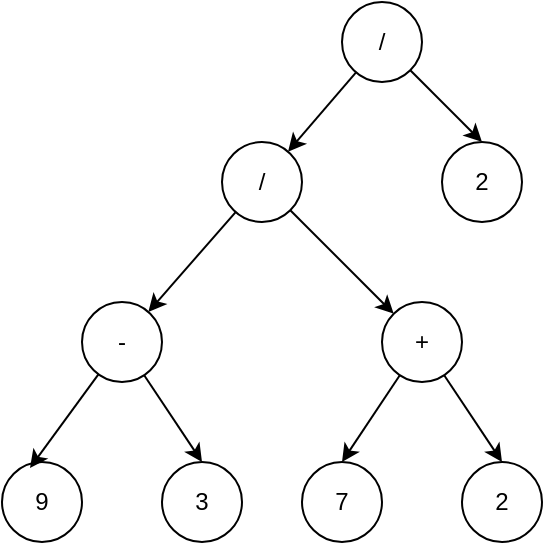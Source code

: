 <mxfile version="21.6.5" type="device" pages="2">
  <diagram id="Q77Vq_fwpKB0-enU4sBV" name="Page-1">
    <mxGraphModel dx="568" dy="1180" grid="1" gridSize="10" guides="1" tooltips="1" connect="1" arrows="1" fold="1" page="1" pageScale="1" pageWidth="1100" pageHeight="850" math="0" shadow="0">
      <root>
        <mxCell id="0" />
        <mxCell id="1" parent="0" />
        <mxCell id="7ATQZV82HZYzOnJSrdfy-6" value="2" style="ellipse;whiteSpace=wrap;html=1;aspect=fixed;" vertex="1" parent="1">
          <mxGeometry x="260" y="100" width="40" height="40" as="geometry" />
        </mxCell>
        <mxCell id="7ATQZV82HZYzOnJSrdfy-20" style="rounded=0;orthogonalLoop=1;jettySize=auto;html=1;" edge="1" parent="1" source="7ATQZV82HZYzOnJSrdfy-9" target="7ATQZV82HZYzOnJSrdfy-7">
          <mxGeometry relative="1" as="geometry" />
        </mxCell>
        <mxCell id="7ATQZV82HZYzOnJSrdfy-21" style="rounded=0;orthogonalLoop=1;jettySize=auto;html=1;" edge="1" parent="1" source="7ATQZV82HZYzOnJSrdfy-9" target="7ATQZV82HZYzOnJSrdfy-8">
          <mxGeometry relative="1" as="geometry" />
        </mxCell>
        <mxCell id="7ATQZV82HZYzOnJSrdfy-9" value="/" style="ellipse;whiteSpace=wrap;html=1;aspect=fixed;" vertex="1" parent="1">
          <mxGeometry x="150" y="100" width="40" height="40" as="geometry" />
        </mxCell>
        <mxCell id="7ATQZV82HZYzOnJSrdfy-22" style="rounded=0;orthogonalLoop=1;jettySize=auto;html=1;entryX=0.5;entryY=0;entryDx=0;entryDy=0;" edge="1" parent="1" source="7ATQZV82HZYzOnJSrdfy-10" target="7ATQZV82HZYzOnJSrdfy-6">
          <mxGeometry relative="1" as="geometry" />
        </mxCell>
        <mxCell id="7ATQZV82HZYzOnJSrdfy-23" style="rounded=0;orthogonalLoop=1;jettySize=auto;html=1;" edge="1" parent="1" source="7ATQZV82HZYzOnJSrdfy-10" target="7ATQZV82HZYzOnJSrdfy-9">
          <mxGeometry relative="1" as="geometry" />
        </mxCell>
        <mxCell id="7ATQZV82HZYzOnJSrdfy-10" value="/" style="ellipse;whiteSpace=wrap;html=1;aspect=fixed;" vertex="1" parent="1">
          <mxGeometry x="210" y="30" width="40" height="40" as="geometry" />
        </mxCell>
        <mxCell id="7ATQZV82HZYzOnJSrdfy-18" value="" style="group" vertex="1" connectable="0" parent="1">
          <mxGeometry x="40" y="180" width="120" height="120" as="geometry" />
        </mxCell>
        <mxCell id="7ATQZV82HZYzOnJSrdfy-2" value="9" style="ellipse;whiteSpace=wrap;html=1;aspect=fixed;" vertex="1" parent="7ATQZV82HZYzOnJSrdfy-18">
          <mxGeometry y="80" width="40" height="40" as="geometry" />
        </mxCell>
        <mxCell id="7ATQZV82HZYzOnJSrdfy-3" value="3" style="ellipse;whiteSpace=wrap;html=1;aspect=fixed;" vertex="1" parent="7ATQZV82HZYzOnJSrdfy-18">
          <mxGeometry x="80" y="80" width="40" height="40" as="geometry" />
        </mxCell>
        <mxCell id="7ATQZV82HZYzOnJSrdfy-14" style="rounded=0;orthogonalLoop=1;jettySize=auto;html=1;entryX=0.35;entryY=0.075;entryDx=0;entryDy=0;entryPerimeter=0;" edge="1" parent="7ATQZV82HZYzOnJSrdfy-18" source="7ATQZV82HZYzOnJSrdfy-7" target="7ATQZV82HZYzOnJSrdfy-2">
          <mxGeometry relative="1" as="geometry" />
        </mxCell>
        <mxCell id="7ATQZV82HZYzOnJSrdfy-15" style="rounded=0;orthogonalLoop=1;jettySize=auto;html=1;entryX=0.5;entryY=0;entryDx=0;entryDy=0;" edge="1" parent="7ATQZV82HZYzOnJSrdfy-18" source="7ATQZV82HZYzOnJSrdfy-7" target="7ATQZV82HZYzOnJSrdfy-3">
          <mxGeometry relative="1" as="geometry" />
        </mxCell>
        <mxCell id="7ATQZV82HZYzOnJSrdfy-7" value="-" style="ellipse;whiteSpace=wrap;html=1;aspect=fixed;" vertex="1" parent="7ATQZV82HZYzOnJSrdfy-18">
          <mxGeometry x="40" width="40" height="40" as="geometry" />
        </mxCell>
        <mxCell id="7ATQZV82HZYzOnJSrdfy-19" value="" style="group" vertex="1" connectable="0" parent="1">
          <mxGeometry x="190" y="180" width="120" height="120" as="geometry" />
        </mxCell>
        <mxCell id="7ATQZV82HZYzOnJSrdfy-4" value="7" style="ellipse;whiteSpace=wrap;html=1;aspect=fixed;" vertex="1" parent="7ATQZV82HZYzOnJSrdfy-19">
          <mxGeometry y="80" width="40" height="40" as="geometry" />
        </mxCell>
        <mxCell id="7ATQZV82HZYzOnJSrdfy-5" value="2" style="ellipse;whiteSpace=wrap;html=1;aspect=fixed;" vertex="1" parent="7ATQZV82HZYzOnJSrdfy-19">
          <mxGeometry x="80" y="80" width="40" height="40" as="geometry" />
        </mxCell>
        <mxCell id="7ATQZV82HZYzOnJSrdfy-16" style="rounded=0;orthogonalLoop=1;jettySize=auto;html=1;entryX=0.5;entryY=0;entryDx=0;entryDy=0;" edge="1" parent="7ATQZV82HZYzOnJSrdfy-19" source="7ATQZV82HZYzOnJSrdfy-8" target="7ATQZV82HZYzOnJSrdfy-4">
          <mxGeometry relative="1" as="geometry" />
        </mxCell>
        <mxCell id="7ATQZV82HZYzOnJSrdfy-17" style="rounded=0;orthogonalLoop=1;jettySize=auto;html=1;entryX=0.5;entryY=0;entryDx=0;entryDy=0;" edge="1" parent="7ATQZV82HZYzOnJSrdfy-19" source="7ATQZV82HZYzOnJSrdfy-8" target="7ATQZV82HZYzOnJSrdfy-5">
          <mxGeometry relative="1" as="geometry" />
        </mxCell>
        <mxCell id="7ATQZV82HZYzOnJSrdfy-8" value="+" style="ellipse;whiteSpace=wrap;html=1;aspect=fixed;" vertex="1" parent="7ATQZV82HZYzOnJSrdfy-19">
          <mxGeometry x="40" width="40" height="40" as="geometry" />
        </mxCell>
      </root>
    </mxGraphModel>
  </diagram>
  <diagram id="jjoLnDtyRWhYMjqXSmZZ" name="Page-2">
    <mxGraphModel dx="568" dy="1180" grid="1" gridSize="10" guides="1" tooltips="1" connect="1" arrows="1" fold="1" page="1" pageScale="1" pageWidth="1100" pageHeight="850" math="0" shadow="0">
      <root>
        <mxCell id="0" />
        <mxCell id="1" parent="0" />
        <mxCell id="x93zONP7rxvNsvSGyTJz-7" value="1" style="ellipse;whiteSpace=wrap;html=1;aspect=fixed;" vertex="1" parent="1">
          <mxGeometry x="160" y="360" width="40" height="40" as="geometry" />
        </mxCell>
        <mxCell id="x93zONP7rxvNsvSGyTJz-26" style="rounded=0;orthogonalLoop=1;jettySize=auto;html=1;entryX=0.5;entryY=0;entryDx=0;entryDy=0;" edge="1" parent="1" source="x93zONP7rxvNsvSGyTJz-20" target="x93zONP7rxvNsvSGyTJz-7">
          <mxGeometry relative="1" as="geometry" />
        </mxCell>
        <mxCell id="x93zONP7rxvNsvSGyTJz-27" style="rounded=0;orthogonalLoop=1;jettySize=auto;html=1;entryX=0.5;entryY=0;entryDx=0;entryDy=0;" edge="1" parent="1" source="x93zONP7rxvNsvSGyTJz-20" target="x93zONP7rxvNsvSGyTJz-21">
          <mxGeometry relative="1" as="geometry" />
        </mxCell>
        <mxCell id="x93zONP7rxvNsvSGyTJz-20" value="f(x)" style="ellipse;whiteSpace=wrap;html=1;aspect=fixed;" vertex="1" parent="1">
          <mxGeometry x="200" y="280" width="40" height="40" as="geometry" />
        </mxCell>
        <mxCell id="x93zONP7rxvNsvSGyTJz-21" value="7" style="ellipse;whiteSpace=wrap;html=1;aspect=fixed;" vertex="1" parent="1">
          <mxGeometry x="240" y="360" width="40" height="40" as="geometry" />
        </mxCell>
        <mxCell id="x93zONP7rxvNsvSGyTJz-24" style="rounded=0;orthogonalLoop=1;jettySize=auto;html=1;entryX=0.5;entryY=0;entryDx=0;entryDy=0;" edge="1" parent="1" source="x93zONP7rxvNsvSGyTJz-22" target="x93zONP7rxvNsvSGyTJz-20">
          <mxGeometry relative="1" as="geometry" />
        </mxCell>
        <mxCell id="x93zONP7rxvNsvSGyTJz-25" style="rounded=0;orthogonalLoop=1;jettySize=auto;html=1;entryX=0.5;entryY=0;entryDx=0;entryDy=0;" edge="1" parent="1" source="x93zONP7rxvNsvSGyTJz-22" target="x93zONP7rxvNsvSGyTJz-23">
          <mxGeometry relative="1" as="geometry" />
        </mxCell>
        <mxCell id="x93zONP7rxvNsvSGyTJz-22" value="*" style="ellipse;whiteSpace=wrap;html=1;aspect=fixed;" vertex="1" parent="1">
          <mxGeometry x="150" y="210" width="40" height="40" as="geometry" />
        </mxCell>
        <mxCell id="x93zONP7rxvNsvSGyTJz-23" value="12" style="ellipse;whiteSpace=wrap;html=1;aspect=fixed;" vertex="1" parent="1">
          <mxGeometry x="100" y="280" width="40" height="40" as="geometry" />
        </mxCell>
      </root>
    </mxGraphModel>
  </diagram>
</mxfile>
